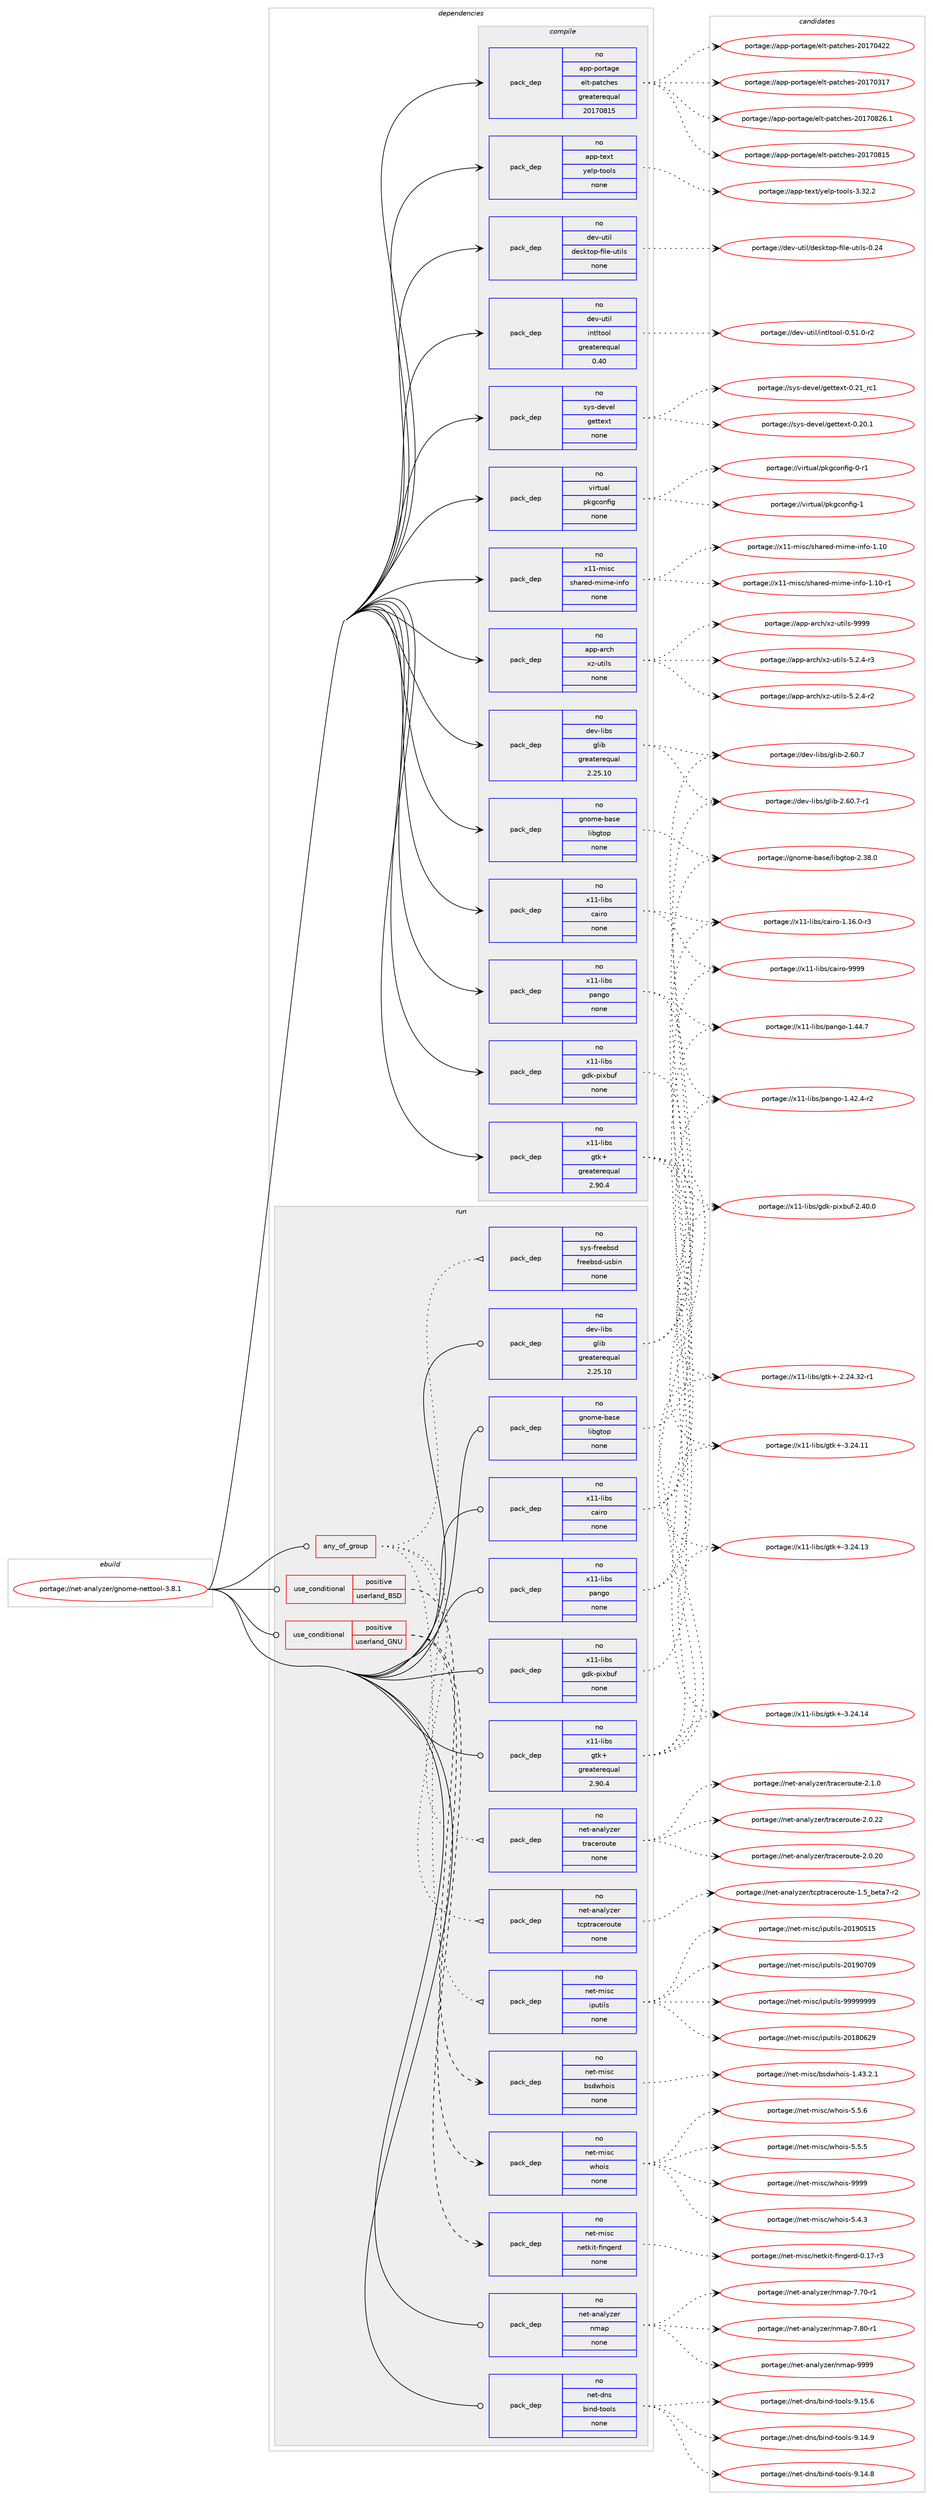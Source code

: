 digraph prolog {

# *************
# Graph options
# *************

newrank=true;
concentrate=true;
compound=true;
graph [rankdir=LR,fontname=Helvetica,fontsize=10,ranksep=1.5];#, ranksep=2.5, nodesep=0.2];
edge  [arrowhead=vee];
node  [fontname=Helvetica,fontsize=10];

# **********
# The ebuild
# **********

subgraph cluster_leftcol {
color=gray;
rank=same;
label=<<i>ebuild</i>>;
id [label="portage://net-analyzer/gnome-nettool-3.8.1", color=red, width=4, href="../net-analyzer/gnome-nettool-3.8.1.svg"];
}

# ****************
# The dependencies
# ****************

subgraph cluster_midcol {
color=gray;
label=<<i>dependencies</i>>;
subgraph cluster_compile {
fillcolor="#eeeeee";
style=filled;
label=<<i>compile</i>>;
subgraph pack109489 {
dependency144176 [label=<<TABLE BORDER="0" CELLBORDER="1" CELLSPACING="0" CELLPADDING="4" WIDTH="220"><TR><TD ROWSPAN="6" CELLPADDING="30">pack_dep</TD></TR><TR><TD WIDTH="110">no</TD></TR><TR><TD>app-arch</TD></TR><TR><TD>xz-utils</TD></TR><TR><TD>none</TD></TR><TR><TD></TD></TR></TABLE>>, shape=none, color=blue];
}
id:e -> dependency144176:w [weight=20,style="solid",arrowhead="vee"];
subgraph pack109490 {
dependency144177 [label=<<TABLE BORDER="0" CELLBORDER="1" CELLSPACING="0" CELLPADDING="4" WIDTH="220"><TR><TD ROWSPAN="6" CELLPADDING="30">pack_dep</TD></TR><TR><TD WIDTH="110">no</TD></TR><TR><TD>app-portage</TD></TR><TR><TD>elt-patches</TD></TR><TR><TD>greaterequal</TD></TR><TR><TD>20170815</TD></TR></TABLE>>, shape=none, color=blue];
}
id:e -> dependency144177:w [weight=20,style="solid",arrowhead="vee"];
subgraph pack109491 {
dependency144178 [label=<<TABLE BORDER="0" CELLBORDER="1" CELLSPACING="0" CELLPADDING="4" WIDTH="220"><TR><TD ROWSPAN="6" CELLPADDING="30">pack_dep</TD></TR><TR><TD WIDTH="110">no</TD></TR><TR><TD>app-text</TD></TR><TR><TD>yelp-tools</TD></TR><TR><TD>none</TD></TR><TR><TD></TD></TR></TABLE>>, shape=none, color=blue];
}
id:e -> dependency144178:w [weight=20,style="solid",arrowhead="vee"];
subgraph pack109492 {
dependency144179 [label=<<TABLE BORDER="0" CELLBORDER="1" CELLSPACING="0" CELLPADDING="4" WIDTH="220"><TR><TD ROWSPAN="6" CELLPADDING="30">pack_dep</TD></TR><TR><TD WIDTH="110">no</TD></TR><TR><TD>dev-libs</TD></TR><TR><TD>glib</TD></TR><TR><TD>greaterequal</TD></TR><TR><TD>2.25.10</TD></TR></TABLE>>, shape=none, color=blue];
}
id:e -> dependency144179:w [weight=20,style="solid",arrowhead="vee"];
subgraph pack109493 {
dependency144180 [label=<<TABLE BORDER="0" CELLBORDER="1" CELLSPACING="0" CELLPADDING="4" WIDTH="220"><TR><TD ROWSPAN="6" CELLPADDING="30">pack_dep</TD></TR><TR><TD WIDTH="110">no</TD></TR><TR><TD>dev-util</TD></TR><TR><TD>desktop-file-utils</TD></TR><TR><TD>none</TD></TR><TR><TD></TD></TR></TABLE>>, shape=none, color=blue];
}
id:e -> dependency144180:w [weight=20,style="solid",arrowhead="vee"];
subgraph pack109494 {
dependency144181 [label=<<TABLE BORDER="0" CELLBORDER="1" CELLSPACING="0" CELLPADDING="4" WIDTH="220"><TR><TD ROWSPAN="6" CELLPADDING="30">pack_dep</TD></TR><TR><TD WIDTH="110">no</TD></TR><TR><TD>dev-util</TD></TR><TR><TD>intltool</TD></TR><TR><TD>greaterequal</TD></TR><TR><TD>0.40</TD></TR></TABLE>>, shape=none, color=blue];
}
id:e -> dependency144181:w [weight=20,style="solid",arrowhead="vee"];
subgraph pack109495 {
dependency144182 [label=<<TABLE BORDER="0" CELLBORDER="1" CELLSPACING="0" CELLPADDING="4" WIDTH="220"><TR><TD ROWSPAN="6" CELLPADDING="30">pack_dep</TD></TR><TR><TD WIDTH="110">no</TD></TR><TR><TD>gnome-base</TD></TR><TR><TD>libgtop</TD></TR><TR><TD>none</TD></TR><TR><TD></TD></TR></TABLE>>, shape=none, color=blue];
}
id:e -> dependency144182:w [weight=20,style="solid",arrowhead="vee"];
subgraph pack109496 {
dependency144183 [label=<<TABLE BORDER="0" CELLBORDER="1" CELLSPACING="0" CELLPADDING="4" WIDTH="220"><TR><TD ROWSPAN="6" CELLPADDING="30">pack_dep</TD></TR><TR><TD WIDTH="110">no</TD></TR><TR><TD>sys-devel</TD></TR><TR><TD>gettext</TD></TR><TR><TD>none</TD></TR><TR><TD></TD></TR></TABLE>>, shape=none, color=blue];
}
id:e -> dependency144183:w [weight=20,style="solid",arrowhead="vee"];
subgraph pack109497 {
dependency144184 [label=<<TABLE BORDER="0" CELLBORDER="1" CELLSPACING="0" CELLPADDING="4" WIDTH="220"><TR><TD ROWSPAN="6" CELLPADDING="30">pack_dep</TD></TR><TR><TD WIDTH="110">no</TD></TR><TR><TD>virtual</TD></TR><TR><TD>pkgconfig</TD></TR><TR><TD>none</TD></TR><TR><TD></TD></TR></TABLE>>, shape=none, color=blue];
}
id:e -> dependency144184:w [weight=20,style="solid",arrowhead="vee"];
subgraph pack109498 {
dependency144185 [label=<<TABLE BORDER="0" CELLBORDER="1" CELLSPACING="0" CELLPADDING="4" WIDTH="220"><TR><TD ROWSPAN="6" CELLPADDING="30">pack_dep</TD></TR><TR><TD WIDTH="110">no</TD></TR><TR><TD>x11-libs</TD></TR><TR><TD>cairo</TD></TR><TR><TD>none</TD></TR><TR><TD></TD></TR></TABLE>>, shape=none, color=blue];
}
id:e -> dependency144185:w [weight=20,style="solid",arrowhead="vee"];
subgraph pack109499 {
dependency144186 [label=<<TABLE BORDER="0" CELLBORDER="1" CELLSPACING="0" CELLPADDING="4" WIDTH="220"><TR><TD ROWSPAN="6" CELLPADDING="30">pack_dep</TD></TR><TR><TD WIDTH="110">no</TD></TR><TR><TD>x11-libs</TD></TR><TR><TD>gdk-pixbuf</TD></TR><TR><TD>none</TD></TR><TR><TD></TD></TR></TABLE>>, shape=none, color=blue];
}
id:e -> dependency144186:w [weight=20,style="solid",arrowhead="vee"];
subgraph pack109500 {
dependency144187 [label=<<TABLE BORDER="0" CELLBORDER="1" CELLSPACING="0" CELLPADDING="4" WIDTH="220"><TR><TD ROWSPAN="6" CELLPADDING="30">pack_dep</TD></TR><TR><TD WIDTH="110">no</TD></TR><TR><TD>x11-libs</TD></TR><TR><TD>gtk+</TD></TR><TR><TD>greaterequal</TD></TR><TR><TD>2.90.4</TD></TR></TABLE>>, shape=none, color=blue];
}
id:e -> dependency144187:w [weight=20,style="solid",arrowhead="vee"];
subgraph pack109501 {
dependency144188 [label=<<TABLE BORDER="0" CELLBORDER="1" CELLSPACING="0" CELLPADDING="4" WIDTH="220"><TR><TD ROWSPAN="6" CELLPADDING="30">pack_dep</TD></TR><TR><TD WIDTH="110">no</TD></TR><TR><TD>x11-libs</TD></TR><TR><TD>pango</TD></TR><TR><TD>none</TD></TR><TR><TD></TD></TR></TABLE>>, shape=none, color=blue];
}
id:e -> dependency144188:w [weight=20,style="solid",arrowhead="vee"];
subgraph pack109502 {
dependency144189 [label=<<TABLE BORDER="0" CELLBORDER="1" CELLSPACING="0" CELLPADDING="4" WIDTH="220"><TR><TD ROWSPAN="6" CELLPADDING="30">pack_dep</TD></TR><TR><TD WIDTH="110">no</TD></TR><TR><TD>x11-misc</TD></TR><TR><TD>shared-mime-info</TD></TR><TR><TD>none</TD></TR><TR><TD></TD></TR></TABLE>>, shape=none, color=blue];
}
id:e -> dependency144189:w [weight=20,style="solid",arrowhead="vee"];
}
subgraph cluster_compileandrun {
fillcolor="#eeeeee";
style=filled;
label=<<i>compile and run</i>>;
}
subgraph cluster_run {
fillcolor="#eeeeee";
style=filled;
label=<<i>run</i>>;
subgraph any2323 {
dependency144190 [label=<<TABLE BORDER="0" CELLBORDER="1" CELLSPACING="0" CELLPADDING="4"><TR><TD CELLPADDING="10">any_of_group</TD></TR></TABLE>>, shape=none, color=red];subgraph pack109503 {
dependency144191 [label=<<TABLE BORDER="0" CELLBORDER="1" CELLSPACING="0" CELLPADDING="4" WIDTH="220"><TR><TD ROWSPAN="6" CELLPADDING="30">pack_dep</TD></TR><TR><TD WIDTH="110">no</TD></TR><TR><TD>net-misc</TD></TR><TR><TD>iputils</TD></TR><TR><TD>none</TD></TR><TR><TD></TD></TR></TABLE>>, shape=none, color=blue];
}
dependency144190:e -> dependency144191:w [weight=20,style="dotted",arrowhead="oinv"];
subgraph pack109504 {
dependency144192 [label=<<TABLE BORDER="0" CELLBORDER="1" CELLSPACING="0" CELLPADDING="4" WIDTH="220"><TR><TD ROWSPAN="6" CELLPADDING="30">pack_dep</TD></TR><TR><TD WIDTH="110">no</TD></TR><TR><TD>net-analyzer</TD></TR><TR><TD>tcptraceroute</TD></TR><TR><TD>none</TD></TR><TR><TD></TD></TR></TABLE>>, shape=none, color=blue];
}
dependency144190:e -> dependency144192:w [weight=20,style="dotted",arrowhead="oinv"];
subgraph pack109505 {
dependency144193 [label=<<TABLE BORDER="0" CELLBORDER="1" CELLSPACING="0" CELLPADDING="4" WIDTH="220"><TR><TD ROWSPAN="6" CELLPADDING="30">pack_dep</TD></TR><TR><TD WIDTH="110">no</TD></TR><TR><TD>net-analyzer</TD></TR><TR><TD>traceroute</TD></TR><TR><TD>none</TD></TR><TR><TD></TD></TR></TABLE>>, shape=none, color=blue];
}
dependency144190:e -> dependency144193:w [weight=20,style="dotted",arrowhead="oinv"];
subgraph pack109506 {
dependency144194 [label=<<TABLE BORDER="0" CELLBORDER="1" CELLSPACING="0" CELLPADDING="4" WIDTH="220"><TR><TD ROWSPAN="6" CELLPADDING="30">pack_dep</TD></TR><TR><TD WIDTH="110">no</TD></TR><TR><TD>sys-freebsd</TD></TR><TR><TD>freebsd-usbin</TD></TR><TR><TD>none</TD></TR><TR><TD></TD></TR></TABLE>>, shape=none, color=blue];
}
dependency144190:e -> dependency144194:w [weight=20,style="dotted",arrowhead="oinv"];
}
id:e -> dependency144190:w [weight=20,style="solid",arrowhead="odot"];
subgraph cond32237 {
dependency144195 [label=<<TABLE BORDER="0" CELLBORDER="1" CELLSPACING="0" CELLPADDING="4"><TR><TD ROWSPAN="3" CELLPADDING="10">use_conditional</TD></TR><TR><TD>positive</TD></TR><TR><TD>userland_BSD</TD></TR></TABLE>>, shape=none, color=red];
subgraph pack109507 {
dependency144196 [label=<<TABLE BORDER="0" CELLBORDER="1" CELLSPACING="0" CELLPADDING="4" WIDTH="220"><TR><TD ROWSPAN="6" CELLPADDING="30">pack_dep</TD></TR><TR><TD WIDTH="110">no</TD></TR><TR><TD>net-misc</TD></TR><TR><TD>bsdwhois</TD></TR><TR><TD>none</TD></TR><TR><TD></TD></TR></TABLE>>, shape=none, color=blue];
}
dependency144195:e -> dependency144196:w [weight=20,style="dashed",arrowhead="vee"];
}
id:e -> dependency144195:w [weight=20,style="solid",arrowhead="odot"];
subgraph cond32238 {
dependency144197 [label=<<TABLE BORDER="0" CELLBORDER="1" CELLSPACING="0" CELLPADDING="4"><TR><TD ROWSPAN="3" CELLPADDING="10">use_conditional</TD></TR><TR><TD>positive</TD></TR><TR><TD>userland_GNU</TD></TR></TABLE>>, shape=none, color=red];
subgraph pack109508 {
dependency144198 [label=<<TABLE BORDER="0" CELLBORDER="1" CELLSPACING="0" CELLPADDING="4" WIDTH="220"><TR><TD ROWSPAN="6" CELLPADDING="30">pack_dep</TD></TR><TR><TD WIDTH="110">no</TD></TR><TR><TD>net-misc</TD></TR><TR><TD>netkit-fingerd</TD></TR><TR><TD>none</TD></TR><TR><TD></TD></TR></TABLE>>, shape=none, color=blue];
}
dependency144197:e -> dependency144198:w [weight=20,style="dashed",arrowhead="vee"];
subgraph pack109509 {
dependency144199 [label=<<TABLE BORDER="0" CELLBORDER="1" CELLSPACING="0" CELLPADDING="4" WIDTH="220"><TR><TD ROWSPAN="6" CELLPADDING="30">pack_dep</TD></TR><TR><TD WIDTH="110">no</TD></TR><TR><TD>net-misc</TD></TR><TR><TD>whois</TD></TR><TR><TD>none</TD></TR><TR><TD></TD></TR></TABLE>>, shape=none, color=blue];
}
dependency144197:e -> dependency144199:w [weight=20,style="dashed",arrowhead="vee"];
}
id:e -> dependency144197:w [weight=20,style="solid",arrowhead="odot"];
subgraph pack109510 {
dependency144200 [label=<<TABLE BORDER="0" CELLBORDER="1" CELLSPACING="0" CELLPADDING="4" WIDTH="220"><TR><TD ROWSPAN="6" CELLPADDING="30">pack_dep</TD></TR><TR><TD WIDTH="110">no</TD></TR><TR><TD>dev-libs</TD></TR><TR><TD>glib</TD></TR><TR><TD>greaterequal</TD></TR><TR><TD>2.25.10</TD></TR></TABLE>>, shape=none, color=blue];
}
id:e -> dependency144200:w [weight=20,style="solid",arrowhead="odot"];
subgraph pack109511 {
dependency144201 [label=<<TABLE BORDER="0" CELLBORDER="1" CELLSPACING="0" CELLPADDING="4" WIDTH="220"><TR><TD ROWSPAN="6" CELLPADDING="30">pack_dep</TD></TR><TR><TD WIDTH="110">no</TD></TR><TR><TD>gnome-base</TD></TR><TR><TD>libgtop</TD></TR><TR><TD>none</TD></TR><TR><TD></TD></TR></TABLE>>, shape=none, color=blue];
}
id:e -> dependency144201:w [weight=20,style="solid",arrowhead="odot"];
subgraph pack109512 {
dependency144202 [label=<<TABLE BORDER="0" CELLBORDER="1" CELLSPACING="0" CELLPADDING="4" WIDTH="220"><TR><TD ROWSPAN="6" CELLPADDING="30">pack_dep</TD></TR><TR><TD WIDTH="110">no</TD></TR><TR><TD>net-analyzer</TD></TR><TR><TD>nmap</TD></TR><TR><TD>none</TD></TR><TR><TD></TD></TR></TABLE>>, shape=none, color=blue];
}
id:e -> dependency144202:w [weight=20,style="solid",arrowhead="odot"];
subgraph pack109513 {
dependency144203 [label=<<TABLE BORDER="0" CELLBORDER="1" CELLSPACING="0" CELLPADDING="4" WIDTH="220"><TR><TD ROWSPAN="6" CELLPADDING="30">pack_dep</TD></TR><TR><TD WIDTH="110">no</TD></TR><TR><TD>net-dns</TD></TR><TR><TD>bind-tools</TD></TR><TR><TD>none</TD></TR><TR><TD></TD></TR></TABLE>>, shape=none, color=blue];
}
id:e -> dependency144203:w [weight=20,style="solid",arrowhead="odot"];
subgraph pack109514 {
dependency144204 [label=<<TABLE BORDER="0" CELLBORDER="1" CELLSPACING="0" CELLPADDING="4" WIDTH="220"><TR><TD ROWSPAN="6" CELLPADDING="30">pack_dep</TD></TR><TR><TD WIDTH="110">no</TD></TR><TR><TD>x11-libs</TD></TR><TR><TD>cairo</TD></TR><TR><TD>none</TD></TR><TR><TD></TD></TR></TABLE>>, shape=none, color=blue];
}
id:e -> dependency144204:w [weight=20,style="solid",arrowhead="odot"];
subgraph pack109515 {
dependency144205 [label=<<TABLE BORDER="0" CELLBORDER="1" CELLSPACING="0" CELLPADDING="4" WIDTH="220"><TR><TD ROWSPAN="6" CELLPADDING="30">pack_dep</TD></TR><TR><TD WIDTH="110">no</TD></TR><TR><TD>x11-libs</TD></TR><TR><TD>gdk-pixbuf</TD></TR><TR><TD>none</TD></TR><TR><TD></TD></TR></TABLE>>, shape=none, color=blue];
}
id:e -> dependency144205:w [weight=20,style="solid",arrowhead="odot"];
subgraph pack109516 {
dependency144206 [label=<<TABLE BORDER="0" CELLBORDER="1" CELLSPACING="0" CELLPADDING="4" WIDTH="220"><TR><TD ROWSPAN="6" CELLPADDING="30">pack_dep</TD></TR><TR><TD WIDTH="110">no</TD></TR><TR><TD>x11-libs</TD></TR><TR><TD>gtk+</TD></TR><TR><TD>greaterequal</TD></TR><TR><TD>2.90.4</TD></TR></TABLE>>, shape=none, color=blue];
}
id:e -> dependency144206:w [weight=20,style="solid",arrowhead="odot"];
subgraph pack109517 {
dependency144207 [label=<<TABLE BORDER="0" CELLBORDER="1" CELLSPACING="0" CELLPADDING="4" WIDTH="220"><TR><TD ROWSPAN="6" CELLPADDING="30">pack_dep</TD></TR><TR><TD WIDTH="110">no</TD></TR><TR><TD>x11-libs</TD></TR><TR><TD>pango</TD></TR><TR><TD>none</TD></TR><TR><TD></TD></TR></TABLE>>, shape=none, color=blue];
}
id:e -> dependency144207:w [weight=20,style="solid",arrowhead="odot"];
}
}

# **************
# The candidates
# **************

subgraph cluster_choices {
rank=same;
color=gray;
label=<<i>candidates</i>>;

subgraph choice109489 {
color=black;
nodesep=1;
choice9711211245971149910447120122451171161051081154557575757 [label="portage://app-arch/xz-utils-9999", color=red, width=4,href="../app-arch/xz-utils-9999.svg"];
choice9711211245971149910447120122451171161051081154553465046524511451 [label="portage://app-arch/xz-utils-5.2.4-r3", color=red, width=4,href="../app-arch/xz-utils-5.2.4-r3.svg"];
choice9711211245971149910447120122451171161051081154553465046524511450 [label="portage://app-arch/xz-utils-5.2.4-r2", color=red, width=4,href="../app-arch/xz-utils-5.2.4-r2.svg"];
dependency144176:e -> choice9711211245971149910447120122451171161051081154557575757:w [style=dotted,weight="100"];
dependency144176:e -> choice9711211245971149910447120122451171161051081154553465046524511451:w [style=dotted,weight="100"];
dependency144176:e -> choice9711211245971149910447120122451171161051081154553465046524511450:w [style=dotted,weight="100"];
}
subgraph choice109490 {
color=black;
nodesep=1;
choice971121124511211111411697103101471011081164511297116991041011154550484955485650544649 [label="portage://app-portage/elt-patches-20170826.1", color=red, width=4,href="../app-portage/elt-patches-20170826.1.svg"];
choice97112112451121111141169710310147101108116451129711699104101115455048495548564953 [label="portage://app-portage/elt-patches-20170815", color=red, width=4,href="../app-portage/elt-patches-20170815.svg"];
choice97112112451121111141169710310147101108116451129711699104101115455048495548525050 [label="portage://app-portage/elt-patches-20170422", color=red, width=4,href="../app-portage/elt-patches-20170422.svg"];
choice97112112451121111141169710310147101108116451129711699104101115455048495548514955 [label="portage://app-portage/elt-patches-20170317", color=red, width=4,href="../app-portage/elt-patches-20170317.svg"];
dependency144177:e -> choice971121124511211111411697103101471011081164511297116991041011154550484955485650544649:w [style=dotted,weight="100"];
dependency144177:e -> choice97112112451121111141169710310147101108116451129711699104101115455048495548564953:w [style=dotted,weight="100"];
dependency144177:e -> choice97112112451121111141169710310147101108116451129711699104101115455048495548525050:w [style=dotted,weight="100"];
dependency144177:e -> choice97112112451121111141169710310147101108116451129711699104101115455048495548514955:w [style=dotted,weight="100"];
}
subgraph choice109491 {
color=black;
nodesep=1;
choice9711211245116101120116471211011081124511611111110811545514651504650 [label="portage://app-text/yelp-tools-3.32.2", color=red, width=4,href="../app-text/yelp-tools-3.32.2.svg"];
dependency144178:e -> choice9711211245116101120116471211011081124511611111110811545514651504650:w [style=dotted,weight="100"];
}
subgraph choice109492 {
color=black;
nodesep=1;
choice10010111845108105981154710310810598455046544846554511449 [label="portage://dev-libs/glib-2.60.7-r1", color=red, width=4,href="../dev-libs/glib-2.60.7-r1.svg"];
choice1001011184510810598115471031081059845504654484655 [label="portage://dev-libs/glib-2.60.7", color=red, width=4,href="../dev-libs/glib-2.60.7.svg"];
dependency144179:e -> choice10010111845108105981154710310810598455046544846554511449:w [style=dotted,weight="100"];
dependency144179:e -> choice1001011184510810598115471031081059845504654484655:w [style=dotted,weight="100"];
}
subgraph choice109493 {
color=black;
nodesep=1;
choice100101118451171161051084710010111510711611111245102105108101451171161051081154548465052 [label="portage://dev-util/desktop-file-utils-0.24", color=red, width=4,href="../dev-util/desktop-file-utils-0.24.svg"];
dependency144180:e -> choice100101118451171161051084710010111510711611111245102105108101451171161051081154548465052:w [style=dotted,weight="100"];
}
subgraph choice109494 {
color=black;
nodesep=1;
choice1001011184511711610510847105110116108116111111108454846534946484511450 [label="portage://dev-util/intltool-0.51.0-r2", color=red, width=4,href="../dev-util/intltool-0.51.0-r2.svg"];
dependency144181:e -> choice1001011184511711610510847105110116108116111111108454846534946484511450:w [style=dotted,weight="100"];
}
subgraph choice109495 {
color=black;
nodesep=1;
choice103110111109101459897115101471081059810311611111245504651564648 [label="portage://gnome-base/libgtop-2.38.0", color=red, width=4,href="../gnome-base/libgtop-2.38.0.svg"];
dependency144182:e -> choice103110111109101459897115101471081059810311611111245504651564648:w [style=dotted,weight="100"];
}
subgraph choice109496 {
color=black;
nodesep=1;
choice11512111545100101118101108471031011161161011201164548465049951149949 [label="portage://sys-devel/gettext-0.21_rc1", color=red, width=4,href="../sys-devel/gettext-0.21_rc1.svg"];
choice115121115451001011181011084710310111611610112011645484650484649 [label="portage://sys-devel/gettext-0.20.1", color=red, width=4,href="../sys-devel/gettext-0.20.1.svg"];
dependency144183:e -> choice11512111545100101118101108471031011161161011201164548465049951149949:w [style=dotted,weight="100"];
dependency144183:e -> choice115121115451001011181011084710310111611610112011645484650484649:w [style=dotted,weight="100"];
}
subgraph choice109497 {
color=black;
nodesep=1;
choice1181051141161179710847112107103991111101021051034549 [label="portage://virtual/pkgconfig-1", color=red, width=4,href="../virtual/pkgconfig-1.svg"];
choice11810511411611797108471121071039911111010210510345484511449 [label="portage://virtual/pkgconfig-0-r1", color=red, width=4,href="../virtual/pkgconfig-0-r1.svg"];
dependency144184:e -> choice1181051141161179710847112107103991111101021051034549:w [style=dotted,weight="100"];
dependency144184:e -> choice11810511411611797108471121071039911111010210510345484511449:w [style=dotted,weight="100"];
}
subgraph choice109498 {
color=black;
nodesep=1;
choice120494945108105981154799971051141114557575757 [label="portage://x11-libs/cairo-9999", color=red, width=4,href="../x11-libs/cairo-9999.svg"];
choice12049494510810598115479997105114111454946495446484511451 [label="portage://x11-libs/cairo-1.16.0-r3", color=red, width=4,href="../x11-libs/cairo-1.16.0-r3.svg"];
dependency144185:e -> choice120494945108105981154799971051141114557575757:w [style=dotted,weight="100"];
dependency144185:e -> choice12049494510810598115479997105114111454946495446484511451:w [style=dotted,weight="100"];
}
subgraph choice109499 {
color=black;
nodesep=1;
choice1204949451081059811547103100107451121051209811710245504652484648 [label="portage://x11-libs/gdk-pixbuf-2.40.0", color=red, width=4,href="../x11-libs/gdk-pixbuf-2.40.0.svg"];
dependency144186:e -> choice1204949451081059811547103100107451121051209811710245504652484648:w [style=dotted,weight="100"];
}
subgraph choice109500 {
color=black;
nodesep=1;
choice1204949451081059811547103116107434551465052464952 [label="portage://x11-libs/gtk+-3.24.14", color=red, width=4,href="../x11-libs/gtk+-3.24.14.svg"];
choice1204949451081059811547103116107434551465052464951 [label="portage://x11-libs/gtk+-3.24.13", color=red, width=4,href="../x11-libs/gtk+-3.24.13.svg"];
choice1204949451081059811547103116107434551465052464949 [label="portage://x11-libs/gtk+-3.24.11", color=red, width=4,href="../x11-libs/gtk+-3.24.11.svg"];
choice12049494510810598115471031161074345504650524651504511449 [label="portage://x11-libs/gtk+-2.24.32-r1", color=red, width=4,href="../x11-libs/gtk+-2.24.32-r1.svg"];
dependency144187:e -> choice1204949451081059811547103116107434551465052464952:w [style=dotted,weight="100"];
dependency144187:e -> choice1204949451081059811547103116107434551465052464951:w [style=dotted,weight="100"];
dependency144187:e -> choice1204949451081059811547103116107434551465052464949:w [style=dotted,weight="100"];
dependency144187:e -> choice12049494510810598115471031161074345504650524651504511449:w [style=dotted,weight="100"];
}
subgraph choice109501 {
color=black;
nodesep=1;
choice12049494510810598115471129711010311145494652524655 [label="portage://x11-libs/pango-1.44.7", color=red, width=4,href="../x11-libs/pango-1.44.7.svg"];
choice120494945108105981154711297110103111454946525046524511450 [label="portage://x11-libs/pango-1.42.4-r2", color=red, width=4,href="../x11-libs/pango-1.42.4-r2.svg"];
dependency144188:e -> choice12049494510810598115471129711010311145494652524655:w [style=dotted,weight="100"];
dependency144188:e -> choice120494945108105981154711297110103111454946525046524511450:w [style=dotted,weight="100"];
}
subgraph choice109502 {
color=black;
nodesep=1;
choice120494945109105115994711510497114101100451091051091014510511010211145494649484511449 [label="portage://x11-misc/shared-mime-info-1.10-r1", color=red, width=4,href="../x11-misc/shared-mime-info-1.10-r1.svg"];
choice12049494510910511599471151049711410110045109105109101451051101021114549464948 [label="portage://x11-misc/shared-mime-info-1.10", color=red, width=4,href="../x11-misc/shared-mime-info-1.10.svg"];
dependency144189:e -> choice120494945109105115994711510497114101100451091051091014510511010211145494649484511449:w [style=dotted,weight="100"];
dependency144189:e -> choice12049494510910511599471151049711410110045109105109101451051101021114549464948:w [style=dotted,weight="100"];
}
subgraph choice109503 {
color=black;
nodesep=1;
choice110101116451091051159947105112117116105108115455757575757575757 [label="portage://net-misc/iputils-99999999", color=red, width=4,href="../net-misc/iputils-99999999.svg"];
choice110101116451091051159947105112117116105108115455048495748554857 [label="portage://net-misc/iputils-20190709", color=red, width=4,href="../net-misc/iputils-20190709.svg"];
choice110101116451091051159947105112117116105108115455048495748534953 [label="portage://net-misc/iputils-20190515", color=red, width=4,href="../net-misc/iputils-20190515.svg"];
choice110101116451091051159947105112117116105108115455048495648545057 [label="portage://net-misc/iputils-20180629", color=red, width=4,href="../net-misc/iputils-20180629.svg"];
dependency144191:e -> choice110101116451091051159947105112117116105108115455757575757575757:w [style=dotted,weight="100"];
dependency144191:e -> choice110101116451091051159947105112117116105108115455048495748554857:w [style=dotted,weight="100"];
dependency144191:e -> choice110101116451091051159947105112117116105108115455048495748534953:w [style=dotted,weight="100"];
dependency144191:e -> choice110101116451091051159947105112117116105108115455048495648545057:w [style=dotted,weight="100"];
}
subgraph choice109504 {
color=black;
nodesep=1;
choice1101011164597110971081211221011144711699112116114979910111411111711610145494653959810111697554511450 [label="portage://net-analyzer/tcptraceroute-1.5_beta7-r2", color=red, width=4,href="../net-analyzer/tcptraceroute-1.5_beta7-r2.svg"];
dependency144192:e -> choice1101011164597110971081211221011144711699112116114979910111411111711610145494653959810111697554511450:w [style=dotted,weight="100"];
}
subgraph choice109505 {
color=black;
nodesep=1;
choice110101116459711097108121122101114471161149799101114111117116101455046494648 [label="portage://net-analyzer/traceroute-2.1.0", color=red, width=4,href="../net-analyzer/traceroute-2.1.0.svg"];
choice11010111645971109710812112210111447116114979910111411111711610145504648465050 [label="portage://net-analyzer/traceroute-2.0.22", color=red, width=4,href="../net-analyzer/traceroute-2.0.22.svg"];
choice11010111645971109710812112210111447116114979910111411111711610145504648465048 [label="portage://net-analyzer/traceroute-2.0.20", color=red, width=4,href="../net-analyzer/traceroute-2.0.20.svg"];
dependency144193:e -> choice110101116459711097108121122101114471161149799101114111117116101455046494648:w [style=dotted,weight="100"];
dependency144193:e -> choice11010111645971109710812112210111447116114979910111411111711610145504648465050:w [style=dotted,weight="100"];
dependency144193:e -> choice11010111645971109710812112210111447116114979910111411111711610145504648465048:w [style=dotted,weight="100"];
}
subgraph choice109506 {
color=black;
nodesep=1;
}
subgraph choice109507 {
color=black;
nodesep=1;
choice11010111645109105115994798115100119104111105115454946525146504649 [label="portage://net-misc/bsdwhois-1.43.2.1", color=red, width=4,href="../net-misc/bsdwhois-1.43.2.1.svg"];
dependency144196:e -> choice11010111645109105115994798115100119104111105115454946525146504649:w [style=dotted,weight="100"];
}
subgraph choice109508 {
color=black;
nodesep=1;
choice1101011164510910511599471101011161071051164510210511010310111410045484649554511451 [label="portage://net-misc/netkit-fingerd-0.17-r3", color=red, width=4,href="../net-misc/netkit-fingerd-0.17-r3.svg"];
dependency144198:e -> choice1101011164510910511599471101011161071051164510210511010310111410045484649554511451:w [style=dotted,weight="100"];
}
subgraph choice109509 {
color=black;
nodesep=1;
choice1101011164510910511599471191041111051154557575757 [label="portage://net-misc/whois-9999", color=red, width=4,href="../net-misc/whois-9999.svg"];
choice110101116451091051159947119104111105115455346534654 [label="portage://net-misc/whois-5.5.6", color=red, width=4,href="../net-misc/whois-5.5.6.svg"];
choice110101116451091051159947119104111105115455346534653 [label="portage://net-misc/whois-5.5.5", color=red, width=4,href="../net-misc/whois-5.5.5.svg"];
choice110101116451091051159947119104111105115455346524651 [label="portage://net-misc/whois-5.4.3", color=red, width=4,href="../net-misc/whois-5.4.3.svg"];
dependency144199:e -> choice1101011164510910511599471191041111051154557575757:w [style=dotted,weight="100"];
dependency144199:e -> choice110101116451091051159947119104111105115455346534654:w [style=dotted,weight="100"];
dependency144199:e -> choice110101116451091051159947119104111105115455346534653:w [style=dotted,weight="100"];
dependency144199:e -> choice110101116451091051159947119104111105115455346524651:w [style=dotted,weight="100"];
}
subgraph choice109510 {
color=black;
nodesep=1;
choice10010111845108105981154710310810598455046544846554511449 [label="portage://dev-libs/glib-2.60.7-r1", color=red, width=4,href="../dev-libs/glib-2.60.7-r1.svg"];
choice1001011184510810598115471031081059845504654484655 [label="portage://dev-libs/glib-2.60.7", color=red, width=4,href="../dev-libs/glib-2.60.7.svg"];
dependency144200:e -> choice10010111845108105981154710310810598455046544846554511449:w [style=dotted,weight="100"];
dependency144200:e -> choice1001011184510810598115471031081059845504654484655:w [style=dotted,weight="100"];
}
subgraph choice109511 {
color=black;
nodesep=1;
choice103110111109101459897115101471081059810311611111245504651564648 [label="portage://gnome-base/libgtop-2.38.0", color=red, width=4,href="../gnome-base/libgtop-2.38.0.svg"];
dependency144201:e -> choice103110111109101459897115101471081059810311611111245504651564648:w [style=dotted,weight="100"];
}
subgraph choice109512 {
color=black;
nodesep=1;
choice11010111645971109710812112210111447110109971124557575757 [label="portage://net-analyzer/nmap-9999", color=red, width=4,href="../net-analyzer/nmap-9999.svg"];
choice110101116459711097108121122101114471101099711245554656484511449 [label="portage://net-analyzer/nmap-7.80-r1", color=red, width=4,href="../net-analyzer/nmap-7.80-r1.svg"];
choice110101116459711097108121122101114471101099711245554655484511449 [label="portage://net-analyzer/nmap-7.70-r1", color=red, width=4,href="../net-analyzer/nmap-7.70-r1.svg"];
dependency144202:e -> choice11010111645971109710812112210111447110109971124557575757:w [style=dotted,weight="100"];
dependency144202:e -> choice110101116459711097108121122101114471101099711245554656484511449:w [style=dotted,weight="100"];
dependency144202:e -> choice110101116459711097108121122101114471101099711245554655484511449:w [style=dotted,weight="100"];
}
subgraph choice109513 {
color=black;
nodesep=1;
choice1101011164510011011547981051101004511611111110811545574649534654 [label="portage://net-dns/bind-tools-9.15.6", color=red, width=4,href="../net-dns/bind-tools-9.15.6.svg"];
choice1101011164510011011547981051101004511611111110811545574649524657 [label="portage://net-dns/bind-tools-9.14.9", color=red, width=4,href="../net-dns/bind-tools-9.14.9.svg"];
choice1101011164510011011547981051101004511611111110811545574649524656 [label="portage://net-dns/bind-tools-9.14.8", color=red, width=4,href="../net-dns/bind-tools-9.14.8.svg"];
dependency144203:e -> choice1101011164510011011547981051101004511611111110811545574649534654:w [style=dotted,weight="100"];
dependency144203:e -> choice1101011164510011011547981051101004511611111110811545574649524657:w [style=dotted,weight="100"];
dependency144203:e -> choice1101011164510011011547981051101004511611111110811545574649524656:w [style=dotted,weight="100"];
}
subgraph choice109514 {
color=black;
nodesep=1;
choice120494945108105981154799971051141114557575757 [label="portage://x11-libs/cairo-9999", color=red, width=4,href="../x11-libs/cairo-9999.svg"];
choice12049494510810598115479997105114111454946495446484511451 [label="portage://x11-libs/cairo-1.16.0-r3", color=red, width=4,href="../x11-libs/cairo-1.16.0-r3.svg"];
dependency144204:e -> choice120494945108105981154799971051141114557575757:w [style=dotted,weight="100"];
dependency144204:e -> choice12049494510810598115479997105114111454946495446484511451:w [style=dotted,weight="100"];
}
subgraph choice109515 {
color=black;
nodesep=1;
choice1204949451081059811547103100107451121051209811710245504652484648 [label="portage://x11-libs/gdk-pixbuf-2.40.0", color=red, width=4,href="../x11-libs/gdk-pixbuf-2.40.0.svg"];
dependency144205:e -> choice1204949451081059811547103100107451121051209811710245504652484648:w [style=dotted,weight="100"];
}
subgraph choice109516 {
color=black;
nodesep=1;
choice1204949451081059811547103116107434551465052464952 [label="portage://x11-libs/gtk+-3.24.14", color=red, width=4,href="../x11-libs/gtk+-3.24.14.svg"];
choice1204949451081059811547103116107434551465052464951 [label="portage://x11-libs/gtk+-3.24.13", color=red, width=4,href="../x11-libs/gtk+-3.24.13.svg"];
choice1204949451081059811547103116107434551465052464949 [label="portage://x11-libs/gtk+-3.24.11", color=red, width=4,href="../x11-libs/gtk+-3.24.11.svg"];
choice12049494510810598115471031161074345504650524651504511449 [label="portage://x11-libs/gtk+-2.24.32-r1", color=red, width=4,href="../x11-libs/gtk+-2.24.32-r1.svg"];
dependency144206:e -> choice1204949451081059811547103116107434551465052464952:w [style=dotted,weight="100"];
dependency144206:e -> choice1204949451081059811547103116107434551465052464951:w [style=dotted,weight="100"];
dependency144206:e -> choice1204949451081059811547103116107434551465052464949:w [style=dotted,weight="100"];
dependency144206:e -> choice12049494510810598115471031161074345504650524651504511449:w [style=dotted,weight="100"];
}
subgraph choice109517 {
color=black;
nodesep=1;
choice12049494510810598115471129711010311145494652524655 [label="portage://x11-libs/pango-1.44.7", color=red, width=4,href="../x11-libs/pango-1.44.7.svg"];
choice120494945108105981154711297110103111454946525046524511450 [label="portage://x11-libs/pango-1.42.4-r2", color=red, width=4,href="../x11-libs/pango-1.42.4-r2.svg"];
dependency144207:e -> choice12049494510810598115471129711010311145494652524655:w [style=dotted,weight="100"];
dependency144207:e -> choice120494945108105981154711297110103111454946525046524511450:w [style=dotted,weight="100"];
}
}

}
